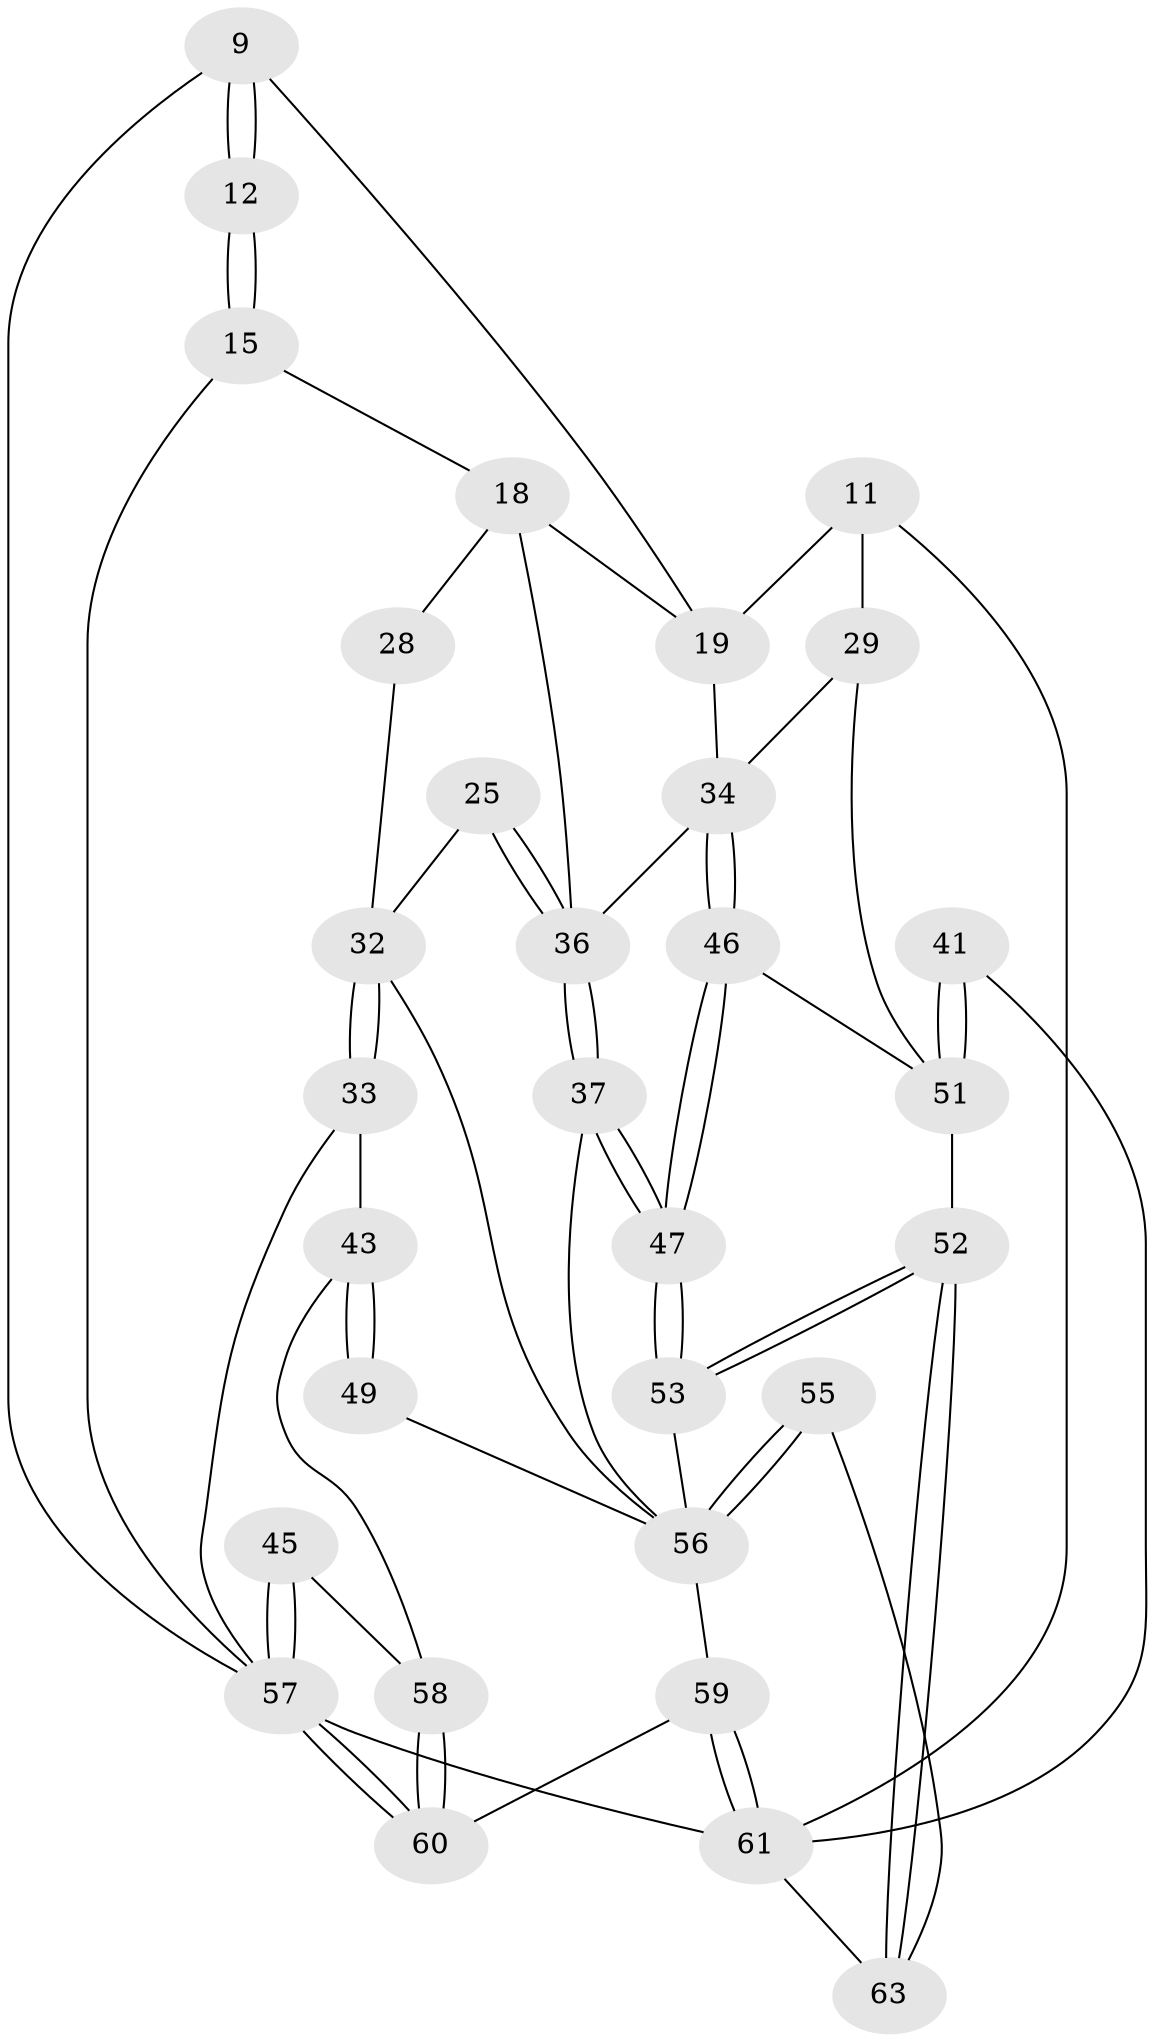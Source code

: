 // original degree distribution, {3: 0.047619047619047616, 5: 0.5555555555555556, 4: 0.20634920634920634, 6: 0.19047619047619047}
// Generated by graph-tools (version 1.1) at 2025/00/03/09/25 05:00:57]
// undirected, 31 vertices, 68 edges
graph export_dot {
graph [start="1"]
  node [color=gray90,style=filled];
  9 [pos="+0.6609735975854403+0.07908036130400364",super="+5"];
  11 [pos="+0.9165896258188535+0.18407998288231023",super="+10+6"];
  12 [pos="+0.2165715754025957+0"];
  15 [pos="+0.28412289962050163+0.16403816050862785"];
  18 [pos="+0.6465152127997886+0.26300474902087867",super="+13+14+17"];
  19 [pos="+0.8633945718822742+0.29867410661187255",super="+16"];
  25 [pos="+0.6973003085274778+0.4518630377270739"];
  28 [pos="+0.4201936963205785+0.2914086980122124",super="+27"];
  29 [pos="+1+0.43219910939442363"];
  32 [pos="+0.4141813403651608+0.6070739564666812",super="+31+26"];
  33 [pos="+0.13760797527940907+0.4279425123913687"];
  34 [pos="+0.8808761644725555+0.5885022981892832",super="+30"];
  36 [pos="+0.6672794983052281+0.5932113651800258",super="+35+24"];
  37 [pos="+0.6529387191460501+0.628885004446189"];
  41 [pos="+1+0.9646710293240558"];
  43 [pos="+0.15132283854357892+0.6382995708805976"];
  45 [pos="+0+0.6904641586794223"];
  46 [pos="+0.8916807135485776+0.6713441526750209"];
  47 [pos="+0.7296317902878001+0.7323472071412314"];
  49 [pos="+0.21042205915510145+0.7493880865653606"];
  51 [pos="+0.9305144663597463+0.8820122205049273",super="+48+42"];
  52 [pos="+0.7188849162745432+0.9870726303475591"];
  53 [pos="+0.7033272895860654+0.9357318471674343"];
  55 [pos="+0.308946903754989+1"];
  56 [pos="+0.22683829839673753+0.9049990237171962",super="+50+54"];
  57 [pos="+0+0.8487536470860763",super="+3+21"];
  58 [pos="+0.09640316038449699+0.754249748372535",super="+44"];
  59 [pos="+0.057792167114124784+0.9127939013777493"];
  60 [pos="+0.031194594689100814+0.9030437497698182"];
  61 [pos="+0.0582349720788277+1",super="+40"];
  63 [pos="+0.6822436861875677+1",super="+62"];
  9 -- 12 [weight=2];
  9 -- 12;
  9 -- 57;
  9 -- 19;
  11 -- 19 [weight=2];
  11 -- 61 [weight=2];
  11 -- 29;
  12 -- 15;
  12 -- 15;
  15 -- 57;
  15 -- 18;
  18 -- 28 [weight=2];
  18 -- 19 [weight=2];
  18 -- 36;
  19 -- 34;
  25 -- 36 [weight=2];
  25 -- 36;
  25 -- 32;
  28 -- 32 [weight=2];
  29 -- 51;
  29 -- 34;
  32 -- 33;
  32 -- 33;
  32 -- 56;
  33 -- 43;
  33 -- 57;
  34 -- 46;
  34 -- 46;
  34 -- 36 [weight=2];
  36 -- 37;
  36 -- 37;
  37 -- 47;
  37 -- 47;
  37 -- 56;
  41 -- 51 [weight=2];
  41 -- 51;
  41 -- 61;
  43 -- 49;
  43 -- 49;
  43 -- 58;
  45 -- 57 [weight=2];
  45 -- 57;
  45 -- 58;
  46 -- 47;
  46 -- 47;
  46 -- 51;
  47 -- 53;
  47 -- 53;
  49 -- 56;
  51 -- 52;
  52 -- 53;
  52 -- 53;
  52 -- 63;
  52 -- 63;
  53 -- 56;
  55 -- 56 [weight=2];
  55 -- 56;
  55 -- 63;
  56 -- 59;
  57 -- 60;
  57 -- 60;
  57 -- 61 [weight=2];
  58 -- 60;
  58 -- 60;
  59 -- 60;
  59 -- 61;
  59 -- 61;
  61 -- 63 [weight=2];
}
